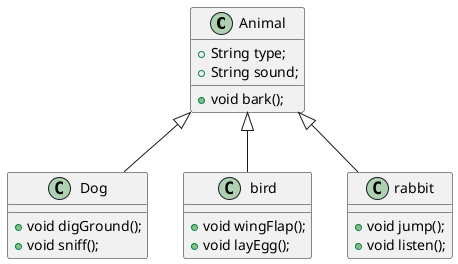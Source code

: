 
@startuml
class Animal {
  +String type;
  +String sound;

  +void bark();
}

class Dog extends Animal{

    +void digGround();
    +void sniff();
}

class bird extends Animal{

    +void wingFlap();
    +void layEgg();
}

class rabbit extends Animal{

    +void jump();
    +void listen();
}


@enduml

